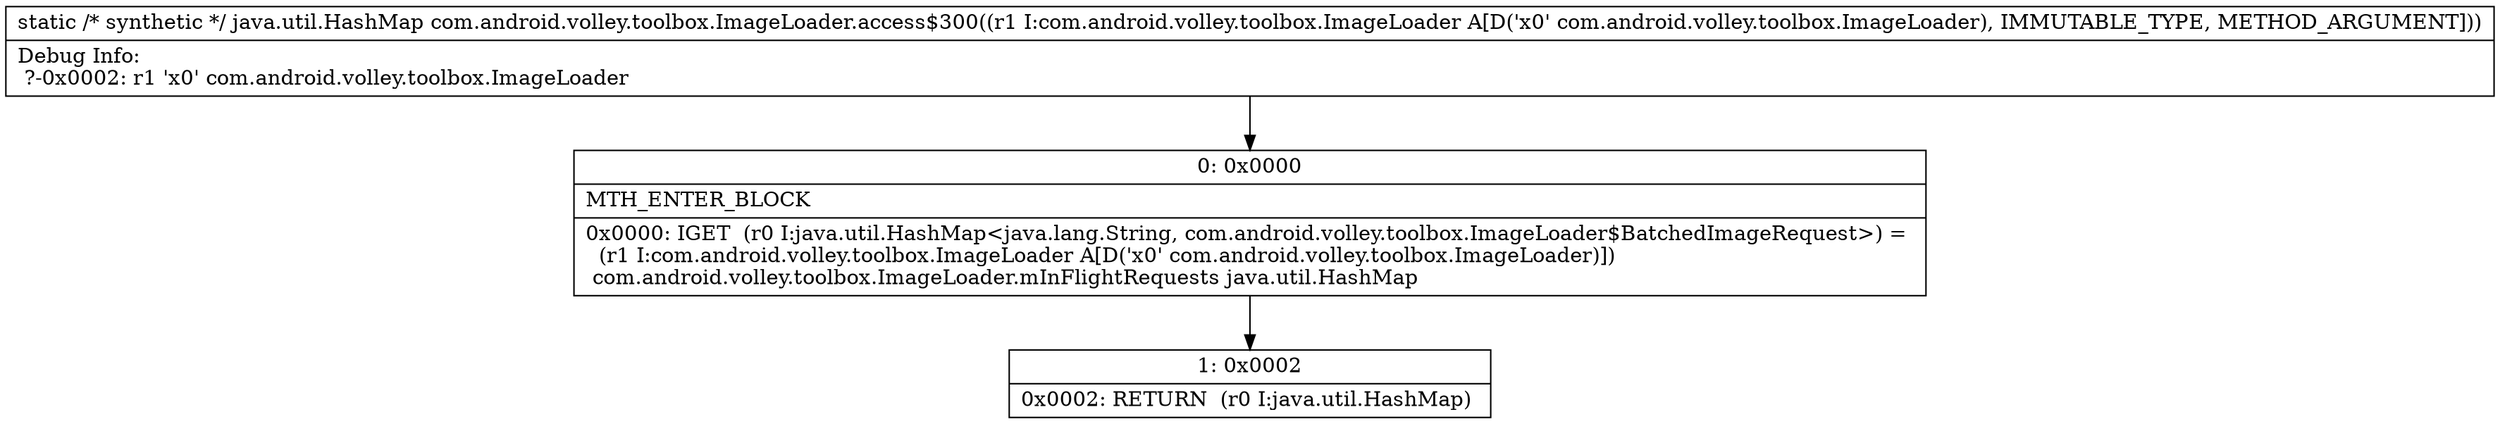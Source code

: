 digraph "CFG forcom.android.volley.toolbox.ImageLoader.access$300(Lcom\/android\/volley\/toolbox\/ImageLoader;)Ljava\/util\/HashMap;" {
Node_0 [shape=record,label="{0\:\ 0x0000|MTH_ENTER_BLOCK\l|0x0000: IGET  (r0 I:java.util.HashMap\<java.lang.String, com.android.volley.toolbox.ImageLoader$BatchedImageRequest\>) = \l  (r1 I:com.android.volley.toolbox.ImageLoader A[D('x0' com.android.volley.toolbox.ImageLoader)])\l com.android.volley.toolbox.ImageLoader.mInFlightRequests java.util.HashMap \l}"];
Node_1 [shape=record,label="{1\:\ 0x0002|0x0002: RETURN  (r0 I:java.util.HashMap) \l}"];
MethodNode[shape=record,label="{static \/* synthetic *\/ java.util.HashMap com.android.volley.toolbox.ImageLoader.access$300((r1 I:com.android.volley.toolbox.ImageLoader A[D('x0' com.android.volley.toolbox.ImageLoader), IMMUTABLE_TYPE, METHOD_ARGUMENT]))  | Debug Info:\l  ?\-0x0002: r1 'x0' com.android.volley.toolbox.ImageLoader\l}"];
MethodNode -> Node_0;
Node_0 -> Node_1;
}

